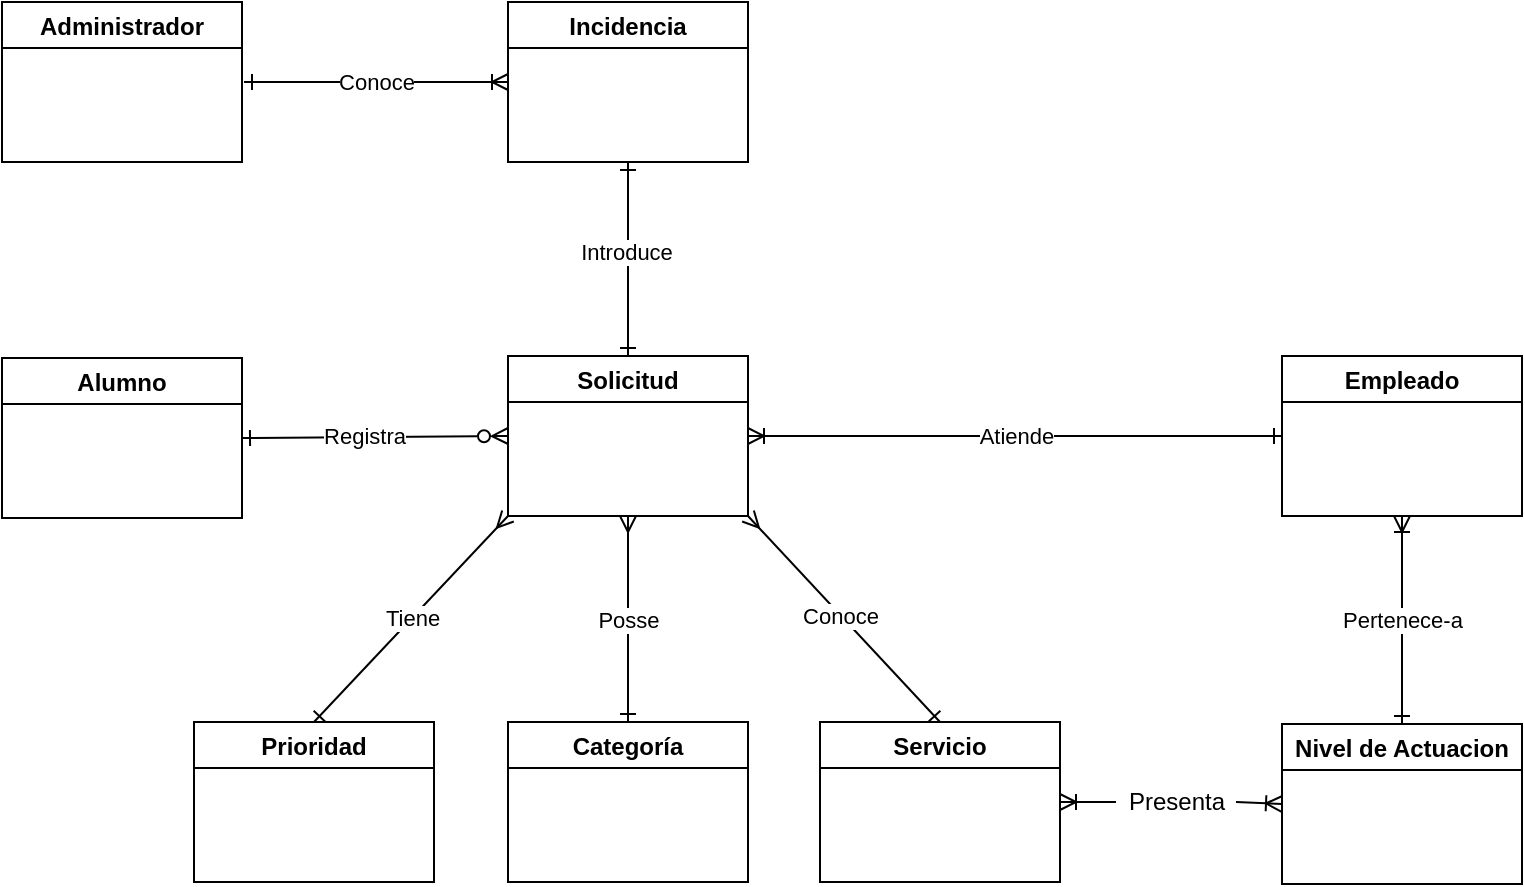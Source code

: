 <mxfile>
    <diagram id="EhUm67n5qJ-X8OCv_8h2" name="MD-01">
        <mxGraphModel dx="528" dy="518" grid="1" gridSize="10" guides="1" tooltips="1" connect="1" arrows="1" fold="1" page="1" pageScale="1" pageWidth="827" pageHeight="1169" math="0" shadow="0">
            <root>
                <mxCell id="0"/>
                <mxCell id="1" parent="0"/>
                <mxCell id="12" value="Conoce" style="edgeStyle=none;html=1;entryX=0;entryY=0.5;entryDx=0;entryDy=0;endArrow=ERoneToMany;endFill=0;startArrow=ERone;startFill=0;" edge="1" parent="1" target="6">
                    <mxGeometry relative="1" as="geometry">
                        <mxPoint x="160" y="160" as="sourcePoint"/>
                        <mxPoint x="282" y="160.0" as="targetPoint"/>
                    </mxGeometry>
                </mxCell>
                <mxCell id="3" value="Administrador" style="swimlane;" vertex="1" parent="1">
                    <mxGeometry x="39" y="120" width="120" height="80" as="geometry"/>
                </mxCell>
                <mxCell id="51" value="Registra" style="edgeStyle=none;sketch=0;html=1;exitX=1;exitY=0.5;exitDx=0;exitDy=0;entryX=0;entryY=0.5;entryDx=0;entryDy=0;startArrow=ERone;startFill=0;endArrow=ERzeroToMany;endFill=0;elbow=vertical;" edge="1" parent="1" source="5" target="10">
                    <mxGeometry x="-0.083" y="1" relative="1" as="geometry">
                        <mxPoint as="offset"/>
                    </mxGeometry>
                </mxCell>
                <mxCell id="5" value="Alumno" style="swimlane;" vertex="1" parent="1">
                    <mxGeometry x="39" y="298" width="120" height="80" as="geometry"/>
                </mxCell>
                <mxCell id="6" value="Incidencia" style="swimlane;startSize=23;" vertex="1" parent="1">
                    <mxGeometry x="292" y="120" width="120" height="80" as="geometry"/>
                </mxCell>
                <mxCell id="25" value="Atiende" style="edgeStyle=none;html=1;exitX=0;exitY=0.5;exitDx=0;exitDy=0;endArrow=ERoneToMany;endFill=0;startArrow=ERone;startFill=0;entryX=1;entryY=0.5;entryDx=0;entryDy=0;" edge="1" parent="1" source="4" target="10">
                    <mxGeometry relative="1" as="geometry">
                        <mxPoint x="480" y="337" as="targetPoint"/>
                    </mxGeometry>
                </mxCell>
                <mxCell id="4" value="Empleado" style="swimlane;" vertex="1" parent="1">
                    <mxGeometry x="679" y="297" width="120" height="80" as="geometry"/>
                </mxCell>
                <mxCell id="18" value="" style="html=1;exitX=1;exitY=0.5;exitDx=0;exitDy=0;entryX=0;entryY=0.5;entryDx=0;entryDy=0;endArrow=ERoneToMany;endFill=0;startArrow=none;startFill=0;" edge="1" parent="1" source="48" target="42">
                    <mxGeometry relative="1" as="geometry"/>
                </mxCell>
                <mxCell id="7" value="Servicio" style="swimlane;startSize=23;" vertex="1" parent="1">
                    <mxGeometry x="448" y="480" width="120" height="80" as="geometry"/>
                </mxCell>
                <mxCell id="24" value="Posse" style="edgeStyle=none;html=1;exitX=0.5;exitY=0;exitDx=0;exitDy=0;entryX=0.5;entryY=1;entryDx=0;entryDy=0;endArrow=ERmany;endFill=0;startArrow=ERone;startFill=0;" edge="1" parent="1" source="8" target="10">
                    <mxGeometry relative="1" as="geometry"/>
                </mxCell>
                <mxCell id="8" value="Categoría" style="swimlane;startSize=23;" vertex="1" parent="1">
                    <mxGeometry x="292" y="480" width="120" height="80" as="geometry"/>
                </mxCell>
                <mxCell id="9" value="Prioridad" style="swimlane;startSize=23;" vertex="1" parent="1">
                    <mxGeometry x="135" y="480" width="120" height="80" as="geometry"/>
                </mxCell>
                <mxCell id="17" value="Tiene" style="edgeStyle=none;html=1;exitX=0;exitY=1;exitDx=0;exitDy=0;entryX=0.5;entryY=0;entryDx=0;entryDy=0;endArrow=ERone;endFill=0;startArrow=ERmany;startFill=0;" edge="1" parent="1" source="10" target="9">
                    <mxGeometry relative="1" as="geometry"/>
                </mxCell>
                <mxCell id="20" style="edgeStyle=none;html=1;exitX=1;exitY=1;exitDx=0;exitDy=0;entryX=0.5;entryY=0;entryDx=0;entryDy=0;endArrow=ERone;endFill=0;startArrow=ERmany;startFill=0;" edge="1" parent="1" source="10" target="7">
                    <mxGeometry relative="1" as="geometry"/>
                </mxCell>
                <mxCell id="21" value="Conoce" style="edgeLabel;html=1;align=center;verticalAlign=middle;resizable=0;points=[];" vertex="1" connectable="0" parent="20">
                    <mxGeometry x="-0.204" y="-3" relative="1" as="geometry">
                        <mxPoint x="10" y="7" as="offset"/>
                    </mxGeometry>
                </mxCell>
                <mxCell id="26" style="edgeStyle=none;html=1;exitX=0.5;exitY=0;exitDx=0;exitDy=0;entryX=0.5;entryY=1;entryDx=0;entryDy=0;endArrow=ERone;endFill=0;startArrow=ERone;startFill=0;" edge="1" parent="1" source="10" target="6">
                    <mxGeometry relative="1" as="geometry"/>
                </mxCell>
                <mxCell id="27" value="Introduce" style="edgeLabel;html=1;align=center;verticalAlign=middle;resizable=0;points=[];" vertex="1" connectable="0" parent="26">
                    <mxGeometry x="-0.229" y="-3" relative="1" as="geometry">
                        <mxPoint x="-4" y="-15" as="offset"/>
                    </mxGeometry>
                </mxCell>
                <mxCell id="10" value="Solicitud" style="swimlane;startSize=23;" vertex="1" parent="1">
                    <mxGeometry x="292" y="297" width="120" height="80" as="geometry"/>
                </mxCell>
                <mxCell id="50" value="Pertenece-a" style="edgeStyle=none;sketch=0;html=1;exitX=0.5;exitY=0;exitDx=0;exitDy=0;entryX=0.5;entryY=1;entryDx=0;entryDy=0;startArrow=ERone;startFill=0;endArrow=ERoneToMany;endFill=0;elbow=vertical;" edge="1" parent="1" source="42" target="4">
                    <mxGeometry relative="1" as="geometry"/>
                </mxCell>
                <mxCell id="42" value="Nivel de Actuacion" style="swimlane;startSize=23;" vertex="1" parent="1">
                    <mxGeometry x="679" y="481" width="120" height="80" as="geometry"/>
                </mxCell>
                <mxCell id="48" value="Presenta" style="text;html=1;align=center;verticalAlign=middle;resizable=0;points=[];autosize=1;strokeColor=none;fillColor=none;" vertex="1" parent="1">
                    <mxGeometry x="596" y="510" width="60" height="20" as="geometry"/>
                </mxCell>
                <mxCell id="49" value="" style="html=1;exitX=1;exitY=0.5;exitDx=0;exitDy=0;entryX=0;entryY=0.5;entryDx=0;entryDy=0;endArrow=none;endFill=0;startArrow=ERoneToMany;startFill=0;" edge="1" parent="1" source="7" target="48">
                    <mxGeometry relative="1" as="geometry">
                        <mxPoint x="568" y="520" as="sourcePoint"/>
                        <mxPoint x="686" y="521" as="targetPoint"/>
                    </mxGeometry>
                </mxCell>
            </root>
        </mxGraphModel>
    </diagram>
</mxfile>